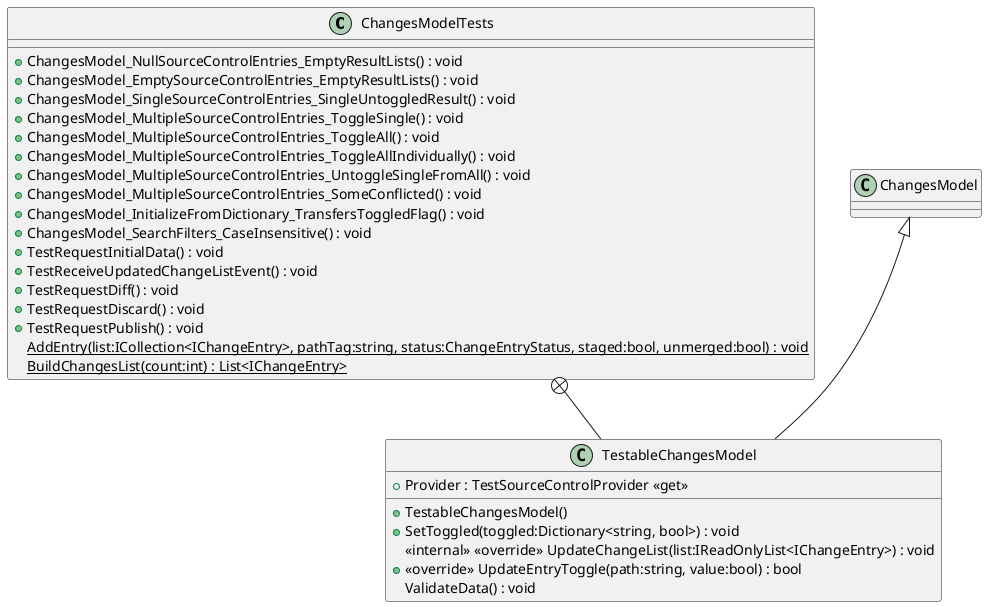 @startuml
class ChangesModelTests {
    + ChangesModel_NullSourceControlEntries_EmptyResultLists() : void
    + ChangesModel_EmptySourceControlEntries_EmptyResultLists() : void
    + ChangesModel_SingleSourceControlEntries_SingleUntoggledResult() : void
    + ChangesModel_MultipleSourceControlEntries_ToggleSingle() : void
    + ChangesModel_MultipleSourceControlEntries_ToggleAll() : void
    + ChangesModel_MultipleSourceControlEntries_ToggleAllIndividually() : void
    + ChangesModel_MultipleSourceControlEntries_UntoggleSingleFromAll() : void
    + ChangesModel_MultipleSourceControlEntries_SomeConflicted() : void
    + ChangesModel_InitializeFromDictionary_TransfersToggledFlag() : void
    + ChangesModel_SearchFilters_CaseInsensitive() : void
    + TestRequestInitialData() : void
    + TestReceiveUpdatedChangeListEvent() : void
    + TestRequestDiff() : void
    + TestRequestDiscard() : void
    + TestRequestPublish() : void
    {static} AddEntry(list:ICollection<IChangeEntry>, pathTag:string, status:ChangeEntryStatus, staged:bool, unmerged:bool) : void
    {static} BuildChangesList(count:int) : List<IChangeEntry>
}
class TestableChangesModel {
    + Provider : TestSourceControlProvider <<get>>
    + TestableChangesModel()
    + SetToggled(toggled:Dictionary<string, bool>) : void
    <<internal>> <<override>> UpdateChangeList(list:IReadOnlyList<IChangeEntry>) : void
    + <<override>> UpdateEntryToggle(path:string, value:bool) : bool
    ValidateData() : void
}
ChangesModelTests +-- TestableChangesModel
ChangesModel <|-- TestableChangesModel
@enduml
